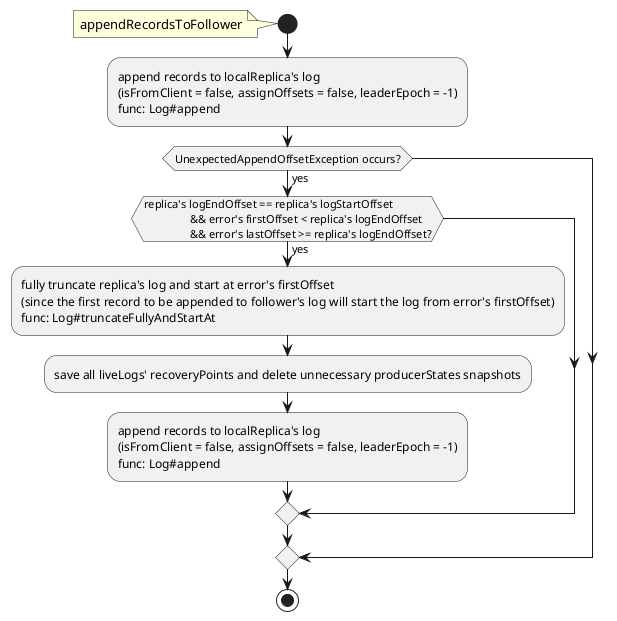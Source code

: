 @startuml
start
note left: appendRecordsToFollower
:append records to localReplica's log 
(isFromClient = false, assignOffsets = false, leaderEpoch = -1)
func: Log#append;

if (UnexpectedAppendOffsetException occurs?) then(yes)
	if (replica's logEndOffset == replica's logStartOffset 
		&& error's firstOffset < replica's logEndOffset
		&& error's lastOffset >= replica's logEndOffset?) then(yes)
		:fully truncate replica's log and start at error's firstOffset
		(since the first record to be appended to follower's log will start the log from error's firstOffset)
		func: Log#truncateFullyAndStartAt;
		:save all liveLogs' recoveryPoints and delete unnecessary producerStates snapshots;
		:append records to localReplica's log 
		(isFromClient = false, assignOffsets = false, leaderEpoch = -1)
		func: Log#append;
	endif
endif
stop
@enduml

